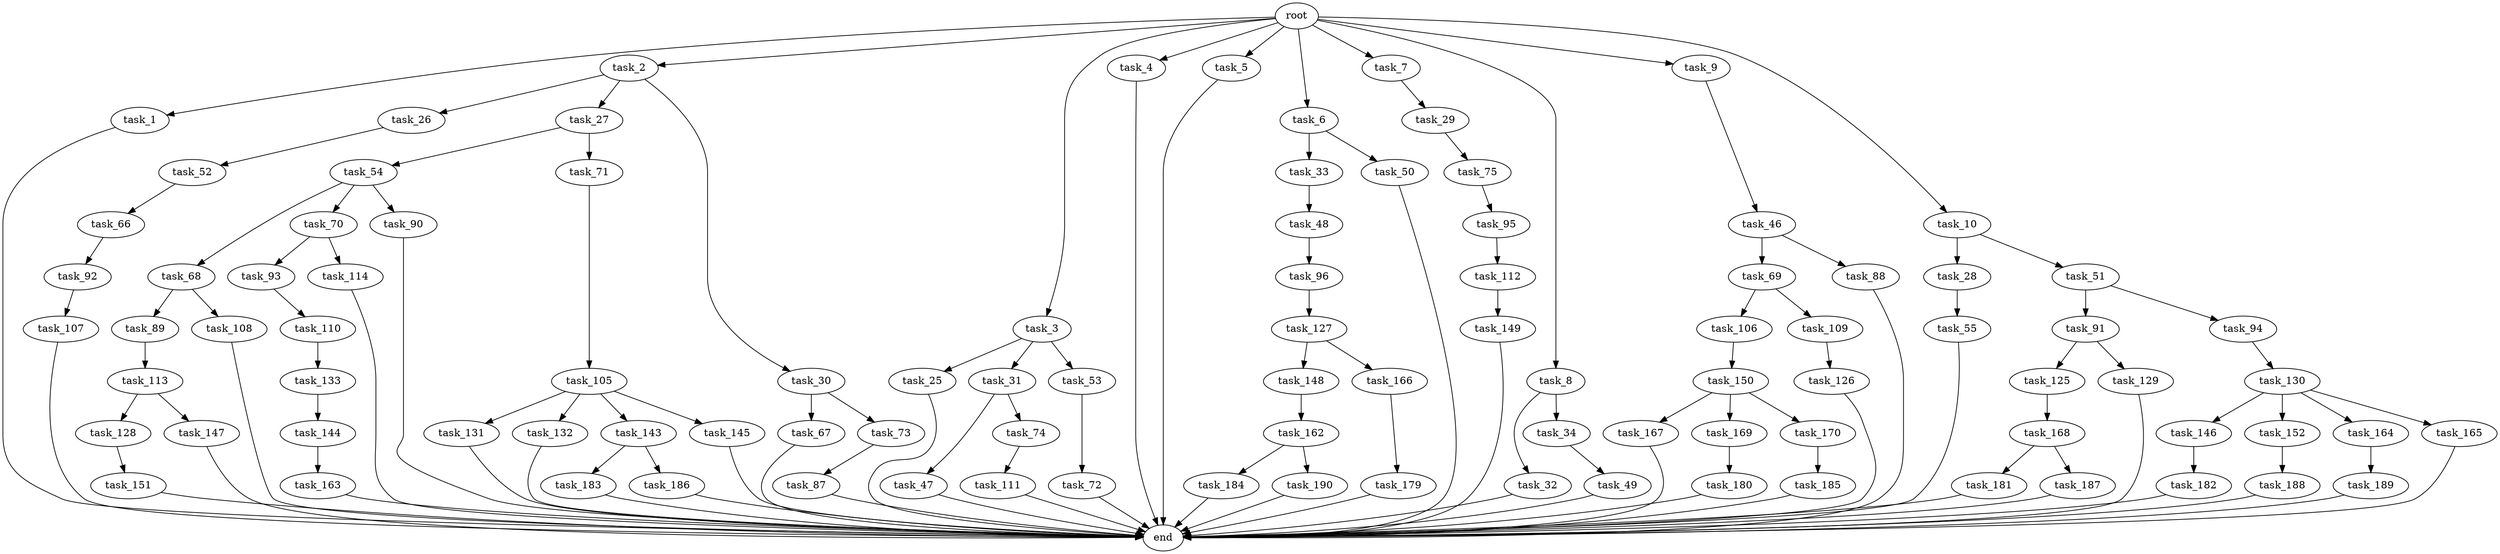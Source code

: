 digraph G {
  root [size="0.000000"];
  task_1 [size="1.024000"];
  task_2 [size="1.024000"];
  task_3 [size="1.024000"];
  task_4 [size="1.024000"];
  task_5 [size="1.024000"];
  task_6 [size="1.024000"];
  task_7 [size="1.024000"];
  task_8 [size="1.024000"];
  task_9 [size="1.024000"];
  task_10 [size="1.024000"];
  task_25 [size="549755813.888000"];
  task_26 [size="34359738.368000"];
  task_27 [size="34359738.368000"];
  task_28 [size="309237645.312000"];
  task_29 [size="420906795.008000"];
  task_30 [size="34359738.368000"];
  task_31 [size="549755813.888000"];
  task_32 [size="137438953.472000"];
  task_33 [size="858993459.200000"];
  task_34 [size="137438953.472000"];
  task_46 [size="214748364.800000"];
  task_47 [size="137438953.472000"];
  task_48 [size="34359738.368000"];
  task_49 [size="137438953.472000"];
  task_50 [size="858993459.200000"];
  task_51 [size="309237645.312000"];
  task_52 [size="34359738.368000"];
  task_53 [size="549755813.888000"];
  task_54 [size="549755813.888000"];
  task_55 [size="34359738.368000"];
  task_66 [size="77309411.328000"];
  task_67 [size="858993459.200000"];
  task_68 [size="420906795.008000"];
  task_69 [size="549755813.888000"];
  task_70 [size="420906795.008000"];
  task_71 [size="549755813.888000"];
  task_72 [size="214748364.800000"];
  task_73 [size="858993459.200000"];
  task_74 [size="137438953.472000"];
  task_75 [size="858993459.200000"];
  task_87 [size="137438953.472000"];
  task_88 [size="549755813.888000"];
  task_89 [size="549755813.888000"];
  task_90 [size="420906795.008000"];
  task_91 [size="549755813.888000"];
  task_92 [size="214748364.800000"];
  task_93 [size="858993459.200000"];
  task_94 [size="549755813.888000"];
  task_95 [size="309237645.312000"];
  task_96 [size="858993459.200000"];
  task_105 [size="137438953.472000"];
  task_106 [size="34359738.368000"];
  task_107 [size="137438953.472000"];
  task_108 [size="549755813.888000"];
  task_109 [size="34359738.368000"];
  task_110 [size="309237645.312000"];
  task_111 [size="420906795.008000"];
  task_112 [size="214748364.800000"];
  task_113 [size="34359738.368000"];
  task_114 [size="858993459.200000"];
  task_125 [size="137438953.472000"];
  task_126 [size="137438953.472000"];
  task_127 [size="420906795.008000"];
  task_128 [size="858993459.200000"];
  task_129 [size="137438953.472000"];
  task_130 [size="137438953.472000"];
  task_131 [size="137438953.472000"];
  task_132 [size="137438953.472000"];
  task_133 [size="420906795.008000"];
  task_143 [size="137438953.472000"];
  task_144 [size="695784701.952000"];
  task_145 [size="137438953.472000"];
  task_146 [size="309237645.312000"];
  task_147 [size="858993459.200000"];
  task_148 [size="858993459.200000"];
  task_149 [size="420906795.008000"];
  task_150 [size="420906795.008000"];
  task_151 [size="309237645.312000"];
  task_152 [size="309237645.312000"];
  task_162 [size="549755813.888000"];
  task_163 [size="214748364.800000"];
  task_164 [size="309237645.312000"];
  task_165 [size="309237645.312000"];
  task_166 [size="858993459.200000"];
  task_167 [size="420906795.008000"];
  task_168 [size="137438953.472000"];
  task_169 [size="420906795.008000"];
  task_170 [size="420906795.008000"];
  task_179 [size="137438953.472000"];
  task_180 [size="858993459.200000"];
  task_181 [size="549755813.888000"];
  task_182 [size="549755813.888000"];
  task_183 [size="214748364.800000"];
  task_184 [size="549755813.888000"];
  task_185 [size="549755813.888000"];
  task_186 [size="214748364.800000"];
  task_187 [size="549755813.888000"];
  task_188 [size="214748364.800000"];
  task_189 [size="695784701.952000"];
  task_190 [size="549755813.888000"];
  end [size="0.000000"];

  root -> task_1 [size="1.000000"];
  root -> task_2 [size="1.000000"];
  root -> task_3 [size="1.000000"];
  root -> task_4 [size="1.000000"];
  root -> task_5 [size="1.000000"];
  root -> task_6 [size="1.000000"];
  root -> task_7 [size="1.000000"];
  root -> task_8 [size="1.000000"];
  root -> task_9 [size="1.000000"];
  root -> task_10 [size="1.000000"];
  task_1 -> end [size="1.000000"];
  task_2 -> task_26 [size="33554432.000000"];
  task_2 -> task_27 [size="33554432.000000"];
  task_2 -> task_30 [size="33554432.000000"];
  task_3 -> task_25 [size="536870912.000000"];
  task_3 -> task_31 [size="536870912.000000"];
  task_3 -> task_53 [size="536870912.000000"];
  task_4 -> end [size="1.000000"];
  task_5 -> end [size="1.000000"];
  task_6 -> task_33 [size="838860800.000000"];
  task_6 -> task_50 [size="838860800.000000"];
  task_7 -> task_29 [size="411041792.000000"];
  task_8 -> task_32 [size="134217728.000000"];
  task_8 -> task_34 [size="134217728.000000"];
  task_9 -> task_46 [size="209715200.000000"];
  task_10 -> task_28 [size="301989888.000000"];
  task_10 -> task_51 [size="301989888.000000"];
  task_25 -> end [size="1.000000"];
  task_26 -> task_52 [size="33554432.000000"];
  task_27 -> task_54 [size="536870912.000000"];
  task_27 -> task_71 [size="536870912.000000"];
  task_28 -> task_55 [size="33554432.000000"];
  task_29 -> task_75 [size="838860800.000000"];
  task_30 -> task_67 [size="838860800.000000"];
  task_30 -> task_73 [size="838860800.000000"];
  task_31 -> task_47 [size="134217728.000000"];
  task_31 -> task_74 [size="134217728.000000"];
  task_32 -> end [size="1.000000"];
  task_33 -> task_48 [size="33554432.000000"];
  task_34 -> task_49 [size="134217728.000000"];
  task_46 -> task_69 [size="536870912.000000"];
  task_46 -> task_88 [size="536870912.000000"];
  task_47 -> end [size="1.000000"];
  task_48 -> task_96 [size="838860800.000000"];
  task_49 -> end [size="1.000000"];
  task_50 -> end [size="1.000000"];
  task_51 -> task_91 [size="536870912.000000"];
  task_51 -> task_94 [size="536870912.000000"];
  task_52 -> task_66 [size="75497472.000000"];
  task_53 -> task_72 [size="209715200.000000"];
  task_54 -> task_68 [size="411041792.000000"];
  task_54 -> task_70 [size="411041792.000000"];
  task_54 -> task_90 [size="411041792.000000"];
  task_55 -> end [size="1.000000"];
  task_66 -> task_92 [size="209715200.000000"];
  task_67 -> end [size="1.000000"];
  task_68 -> task_89 [size="536870912.000000"];
  task_68 -> task_108 [size="536870912.000000"];
  task_69 -> task_106 [size="33554432.000000"];
  task_69 -> task_109 [size="33554432.000000"];
  task_70 -> task_93 [size="838860800.000000"];
  task_70 -> task_114 [size="838860800.000000"];
  task_71 -> task_105 [size="134217728.000000"];
  task_72 -> end [size="1.000000"];
  task_73 -> task_87 [size="134217728.000000"];
  task_74 -> task_111 [size="411041792.000000"];
  task_75 -> task_95 [size="301989888.000000"];
  task_87 -> end [size="1.000000"];
  task_88 -> end [size="1.000000"];
  task_89 -> task_113 [size="33554432.000000"];
  task_90 -> end [size="1.000000"];
  task_91 -> task_125 [size="134217728.000000"];
  task_91 -> task_129 [size="134217728.000000"];
  task_92 -> task_107 [size="134217728.000000"];
  task_93 -> task_110 [size="301989888.000000"];
  task_94 -> task_130 [size="134217728.000000"];
  task_95 -> task_112 [size="209715200.000000"];
  task_96 -> task_127 [size="411041792.000000"];
  task_105 -> task_131 [size="134217728.000000"];
  task_105 -> task_132 [size="134217728.000000"];
  task_105 -> task_143 [size="134217728.000000"];
  task_105 -> task_145 [size="134217728.000000"];
  task_106 -> task_150 [size="411041792.000000"];
  task_107 -> end [size="1.000000"];
  task_108 -> end [size="1.000000"];
  task_109 -> task_126 [size="134217728.000000"];
  task_110 -> task_133 [size="411041792.000000"];
  task_111 -> end [size="1.000000"];
  task_112 -> task_149 [size="411041792.000000"];
  task_113 -> task_128 [size="838860800.000000"];
  task_113 -> task_147 [size="838860800.000000"];
  task_114 -> end [size="1.000000"];
  task_125 -> task_168 [size="134217728.000000"];
  task_126 -> end [size="1.000000"];
  task_127 -> task_148 [size="838860800.000000"];
  task_127 -> task_166 [size="838860800.000000"];
  task_128 -> task_151 [size="301989888.000000"];
  task_129 -> end [size="1.000000"];
  task_130 -> task_146 [size="301989888.000000"];
  task_130 -> task_152 [size="301989888.000000"];
  task_130 -> task_164 [size="301989888.000000"];
  task_130 -> task_165 [size="301989888.000000"];
  task_131 -> end [size="1.000000"];
  task_132 -> end [size="1.000000"];
  task_133 -> task_144 [size="679477248.000000"];
  task_143 -> task_183 [size="209715200.000000"];
  task_143 -> task_186 [size="209715200.000000"];
  task_144 -> task_163 [size="209715200.000000"];
  task_145 -> end [size="1.000000"];
  task_146 -> task_182 [size="536870912.000000"];
  task_147 -> end [size="1.000000"];
  task_148 -> task_162 [size="536870912.000000"];
  task_149 -> end [size="1.000000"];
  task_150 -> task_167 [size="411041792.000000"];
  task_150 -> task_169 [size="411041792.000000"];
  task_150 -> task_170 [size="411041792.000000"];
  task_151 -> end [size="1.000000"];
  task_152 -> task_188 [size="209715200.000000"];
  task_162 -> task_184 [size="536870912.000000"];
  task_162 -> task_190 [size="536870912.000000"];
  task_163 -> end [size="1.000000"];
  task_164 -> task_189 [size="679477248.000000"];
  task_165 -> end [size="1.000000"];
  task_166 -> task_179 [size="134217728.000000"];
  task_167 -> end [size="1.000000"];
  task_168 -> task_181 [size="536870912.000000"];
  task_168 -> task_187 [size="536870912.000000"];
  task_169 -> task_180 [size="838860800.000000"];
  task_170 -> task_185 [size="536870912.000000"];
  task_179 -> end [size="1.000000"];
  task_180 -> end [size="1.000000"];
  task_181 -> end [size="1.000000"];
  task_182 -> end [size="1.000000"];
  task_183 -> end [size="1.000000"];
  task_184 -> end [size="1.000000"];
  task_185 -> end [size="1.000000"];
  task_186 -> end [size="1.000000"];
  task_187 -> end [size="1.000000"];
  task_188 -> end [size="1.000000"];
  task_189 -> end [size="1.000000"];
  task_190 -> end [size="1.000000"];
}
